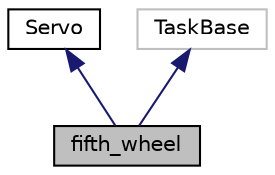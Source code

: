 digraph "fifth_wheel"
{
  edge [fontname="Helvetica",fontsize="10",labelfontname="Helvetica",labelfontsize="10"];
  node [fontname="Helvetica",fontsize="10",shape=record];
  Node1 [label="fifth_wheel",height=0.2,width=0.4,color="black", fillcolor="grey75", style="filled", fontcolor="black"];
  Node2 -> Node1 [dir="back",color="midnightblue",fontsize="10",style="solid",fontname="Helvetica"];
  Node2 [label="Servo",height=0.2,width=0.4,color="black", fillcolor="white", style="filled",URL="$classServo.html"];
  Node3 -> Node1 [dir="back",color="midnightblue",fontsize="10",style="solid",fontname="Helvetica"];
  Node3 [label="TaskBase",height=0.2,width=0.4,color="grey75", fillcolor="white", style="filled"];
}
